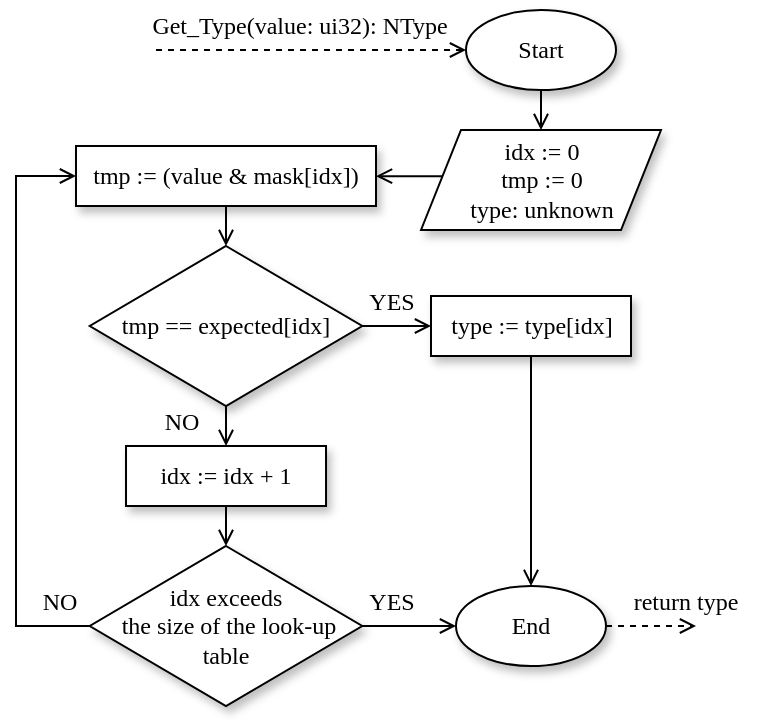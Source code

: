 <mxfile version="21.6.8" type="device">
  <diagram id="C5RBs43oDa-KdzZeNtuy" name="Page-1">
    <mxGraphModel dx="1098" dy="691" grid="1" gridSize="10" guides="1" tooltips="1" connect="1" arrows="1" fold="1" page="1" pageScale="1" pageWidth="827" pageHeight="1169" math="0" shadow="0">
      <root>
        <mxCell id="WIyWlLk6GJQsqaUBKTNV-0" />
        <mxCell id="WIyWlLk6GJQsqaUBKTNV-1" parent="WIyWlLk6GJQsqaUBKTNV-0" />
        <mxCell id="qzYpj1tlHK7ljsmq4zsF-14" value="End" style="ellipse;whiteSpace=wrap;html=1;fontFamily=Computer Modern;shadow=1;" parent="WIyWlLk6GJQsqaUBKTNV-1" vertex="1">
          <mxGeometry x="500" y="430" width="75" height="40" as="geometry" />
        </mxCell>
        <mxCell id="qzYpj1tlHK7ljsmq4zsF-50" style="edgeStyle=orthogonalEdgeStyle;rounded=0;orthogonalLoop=1;jettySize=auto;html=1;exitX=0.089;exitY=0.462;exitDx=0;exitDy=0;entryX=1;entryY=0.5;entryDx=0;entryDy=0;exitPerimeter=0;endArrow=open;endFill=0;" parent="WIyWlLk6GJQsqaUBKTNV-1" source="qzYpj1tlHK7ljsmq4zsF-20" target="qzYpj1tlHK7ljsmq4zsF-22" edge="1">
          <mxGeometry relative="1" as="geometry">
            <Array as="points" />
          </mxGeometry>
        </mxCell>
        <mxCell id="qzYpj1tlHK7ljsmq4zsF-20" value="idx := 0&lt;br&gt;tmp := 0&lt;br&gt;type: unknown" style="shape=parallelogram;perimeter=parallelogramPerimeter;whiteSpace=wrap;html=1;fixedSize=1;fontFamily=Computer Modern;shadow=1;" parent="WIyWlLk6GJQsqaUBKTNV-1" vertex="1">
          <mxGeometry x="482.5" y="202" width="120" height="50" as="geometry" />
        </mxCell>
        <mxCell id="qzYpj1tlHK7ljsmq4zsF-21" value="Start" style="ellipse;whiteSpace=wrap;html=1;fontFamily=Computer Modern;shadow=1;" parent="WIyWlLk6GJQsqaUBKTNV-1" vertex="1">
          <mxGeometry x="505" y="142" width="75" height="40" as="geometry" />
        </mxCell>
        <mxCell id="qzYpj1tlHK7ljsmq4zsF-22" value="tmp := (value &amp;amp; mask[idx])" style="rounded=0;whiteSpace=wrap;html=1;fontFamily=Computer Modern;shadow=1;" parent="WIyWlLk6GJQsqaUBKTNV-1" vertex="1">
          <mxGeometry x="310" y="210" width="150" height="30" as="geometry" />
        </mxCell>
        <mxCell id="qzYpj1tlHK7ljsmq4zsF-37" style="edgeStyle=orthogonalEdgeStyle;rounded=0;orthogonalLoop=1;jettySize=auto;html=1;exitX=1;exitY=0.5;exitDx=0;exitDy=0;entryX=0;entryY=0.5;entryDx=0;entryDy=0;endArrow=open;endFill=0;" parent="WIyWlLk6GJQsqaUBKTNV-1" source="qzYpj1tlHK7ljsmq4zsF-23" target="qzYpj1tlHK7ljsmq4zsF-36" edge="1">
          <mxGeometry relative="1" as="geometry" />
        </mxCell>
        <mxCell id="qzYpj1tlHK7ljsmq4zsF-23" value="tmp == expected[idx]" style="rhombus;whiteSpace=wrap;html=1;fontFamily=Computer Modern;shadow=1;" parent="WIyWlLk6GJQsqaUBKTNV-1" vertex="1">
          <mxGeometry x="316.88" y="260" width="136.25" height="80" as="geometry" />
        </mxCell>
        <mxCell id="qzYpj1tlHK7ljsmq4zsF-31" style="edgeStyle=orthogonalEdgeStyle;rounded=0;orthogonalLoop=1;jettySize=auto;html=1;exitX=0;exitY=0.5;exitDx=0;exitDy=0;entryX=0;entryY=0.5;entryDx=0;entryDy=0;endArrow=open;endFill=0;" parent="WIyWlLk6GJQsqaUBKTNV-1" source="qzYpj1tlHK7ljsmq4zsF-25" target="qzYpj1tlHK7ljsmq4zsF-22" edge="1">
          <mxGeometry relative="1" as="geometry">
            <Array as="points">
              <mxPoint x="280" y="450" />
              <mxPoint x="280" y="225" />
            </Array>
          </mxGeometry>
        </mxCell>
        <mxCell id="qzYpj1tlHK7ljsmq4zsF-24" value="idx := idx + 1" style="rounded=0;whiteSpace=wrap;html=1;fontFamily=Computer Modern;shadow=1;" parent="WIyWlLk6GJQsqaUBKTNV-1" vertex="1">
          <mxGeometry x="335.01" y="360" width="100" height="30" as="geometry" />
        </mxCell>
        <mxCell id="qzYpj1tlHK7ljsmq4zsF-33" style="edgeStyle=orthogonalEdgeStyle;rounded=0;orthogonalLoop=1;jettySize=auto;html=1;exitX=1;exitY=0.5;exitDx=0;exitDy=0;entryX=0;entryY=0.5;entryDx=0;entryDy=0;endArrow=open;endFill=0;" parent="WIyWlLk6GJQsqaUBKTNV-1" source="qzYpj1tlHK7ljsmq4zsF-25" target="qzYpj1tlHK7ljsmq4zsF-14" edge="1">
          <mxGeometry relative="1" as="geometry" />
        </mxCell>
        <mxCell id="qzYpj1tlHK7ljsmq4zsF-25" value="idx exceeds&lt;br&gt;&amp;nbsp;the size of the look-up table" style="rhombus;whiteSpace=wrap;html=1;fontFamily=Computer Modern;shadow=1;" parent="WIyWlLk6GJQsqaUBKTNV-1" vertex="1">
          <mxGeometry x="316.87" y="410" width="136.25" height="80" as="geometry" />
        </mxCell>
        <mxCell id="qzYpj1tlHK7ljsmq4zsF-26" style="edgeStyle=orthogonalEdgeStyle;rounded=0;orthogonalLoop=1;jettySize=auto;html=1;exitX=0.5;exitY=1;exitDx=0;exitDy=0;entryX=0.5;entryY=0;entryDx=0;entryDy=0;endArrow=open;endFill=0;" parent="WIyWlLk6GJQsqaUBKTNV-1" source="qzYpj1tlHK7ljsmq4zsF-21" target="qzYpj1tlHK7ljsmq4zsF-20" edge="1">
          <mxGeometry relative="1" as="geometry">
            <mxPoint x="365.5" y="202" as="sourcePoint" />
            <mxPoint x="365.5" y="222" as="targetPoint" />
          </mxGeometry>
        </mxCell>
        <mxCell id="qzYpj1tlHK7ljsmq4zsF-29" style="edgeStyle=orthogonalEdgeStyle;rounded=0;orthogonalLoop=1;jettySize=auto;html=1;endArrow=open;endFill=0;entryX=0.5;entryY=0;entryDx=0;entryDy=0;" parent="WIyWlLk6GJQsqaUBKTNV-1" target="qzYpj1tlHK7ljsmq4zsF-23" edge="1">
          <mxGeometry relative="1" as="geometry">
            <mxPoint x="385" y="240" as="sourcePoint" />
            <mxPoint x="395" y="220" as="targetPoint" />
          </mxGeometry>
        </mxCell>
        <mxCell id="qzYpj1tlHK7ljsmq4zsF-30" style="edgeStyle=orthogonalEdgeStyle;rounded=0;orthogonalLoop=1;jettySize=auto;html=1;endArrow=open;endFill=0;entryX=0.5;entryY=0;entryDx=0;entryDy=0;exitX=0.5;exitY=1;exitDx=0;exitDy=0;" parent="WIyWlLk6GJQsqaUBKTNV-1" source="qzYpj1tlHK7ljsmq4zsF-23" target="qzYpj1tlHK7ljsmq4zsF-24" edge="1">
          <mxGeometry relative="1" as="geometry">
            <mxPoint x="395" y="250" as="sourcePoint" />
            <mxPoint x="395" y="270" as="targetPoint" />
          </mxGeometry>
        </mxCell>
        <mxCell id="qzYpj1tlHK7ljsmq4zsF-32" style="edgeStyle=orthogonalEdgeStyle;rounded=0;orthogonalLoop=1;jettySize=auto;html=1;endArrow=open;endFill=0;entryX=0.5;entryY=0;entryDx=0;entryDy=0;exitX=0.5;exitY=1;exitDx=0;exitDy=0;" parent="WIyWlLk6GJQsqaUBKTNV-1" source="qzYpj1tlHK7ljsmq4zsF-24" target="qzYpj1tlHK7ljsmq4zsF-25" edge="1">
          <mxGeometry relative="1" as="geometry">
            <mxPoint x="395" y="350" as="sourcePoint" />
            <mxPoint x="395" y="370" as="targetPoint" />
          </mxGeometry>
        </mxCell>
        <mxCell id="qzYpj1tlHK7ljsmq4zsF-38" style="edgeStyle=orthogonalEdgeStyle;rounded=0;orthogonalLoop=1;jettySize=auto;html=1;exitX=0.5;exitY=1;exitDx=0;exitDy=0;entryX=0.5;entryY=0;entryDx=0;entryDy=0;endArrow=open;endFill=0;" parent="WIyWlLk6GJQsqaUBKTNV-1" source="qzYpj1tlHK7ljsmq4zsF-36" target="qzYpj1tlHK7ljsmq4zsF-14" edge="1">
          <mxGeometry relative="1" as="geometry" />
        </mxCell>
        <mxCell id="qzYpj1tlHK7ljsmq4zsF-36" value="type := type[idx]" style="rounded=0;whiteSpace=wrap;html=1;fontFamily=Computer Modern;shadow=1;" parent="WIyWlLk6GJQsqaUBKTNV-1" vertex="1">
          <mxGeometry x="487.5" y="285" width="100" height="30" as="geometry" />
        </mxCell>
        <mxCell id="qzYpj1tlHK7ljsmq4zsF-39" value="YES" style="text;html=1;strokeColor=none;fillColor=none;align=center;verticalAlign=middle;whiteSpace=wrap;rounded=0;fontFamily=Computer Modern;" parent="WIyWlLk6GJQsqaUBKTNV-1" vertex="1">
          <mxGeometry x="453.12" y="280" width="30" height="15" as="geometry" />
        </mxCell>
        <mxCell id="qzYpj1tlHK7ljsmq4zsF-40" value="NO" style="text;html=1;strokeColor=none;fillColor=none;align=center;verticalAlign=middle;whiteSpace=wrap;rounded=0;fontFamily=Computer Modern;" parent="WIyWlLk6GJQsqaUBKTNV-1" vertex="1">
          <mxGeometry x="347.5" y="340" width="30" height="15" as="geometry" />
        </mxCell>
        <mxCell id="qzYpj1tlHK7ljsmq4zsF-41" value="NO" style="text;html=1;strokeColor=none;fillColor=none;align=center;verticalAlign=middle;whiteSpace=wrap;rounded=0;fontFamily=Computer Modern;" parent="WIyWlLk6GJQsqaUBKTNV-1" vertex="1">
          <mxGeometry x="286.88" y="430" width="30" height="15" as="geometry" />
        </mxCell>
        <mxCell id="qzYpj1tlHK7ljsmq4zsF-42" value="YES" style="text;html=1;strokeColor=none;fillColor=none;align=center;verticalAlign=middle;whiteSpace=wrap;rounded=0;fontFamily=Computer Modern;" parent="WIyWlLk6GJQsqaUBKTNV-1" vertex="1">
          <mxGeometry x="453.12" y="430" width="30" height="15" as="geometry" />
        </mxCell>
        <mxCell id="qzYpj1tlHK7ljsmq4zsF-44" value="" style="endArrow=open;html=1;rounded=0;entryX=0;entryY=0.5;entryDx=0;entryDy=0;dashed=1;endFill=0;" parent="WIyWlLk6GJQsqaUBKTNV-1" target="qzYpj1tlHK7ljsmq4zsF-21" edge="1">
          <mxGeometry width="50" height="50" relative="1" as="geometry">
            <mxPoint x="350" y="162" as="sourcePoint" />
            <mxPoint x="417.5" y="122" as="targetPoint" />
          </mxGeometry>
        </mxCell>
        <mxCell id="qzYpj1tlHK7ljsmq4zsF-45" value="" style="endArrow=open;html=1;rounded=0;exitX=1;exitY=0.5;exitDx=0;exitDy=0;dashed=1;endFill=0;" parent="WIyWlLk6GJQsqaUBKTNV-1" source="qzYpj1tlHK7ljsmq4zsF-14" edge="1">
          <mxGeometry width="50" height="50" relative="1" as="geometry">
            <mxPoint x="587.5" y="449.66" as="sourcePoint" />
            <mxPoint x="620" y="450" as="targetPoint" />
          </mxGeometry>
        </mxCell>
        <mxCell id="qzYpj1tlHK7ljsmq4zsF-46" value="Get_Type(value: ui32): NType" style="text;html=1;strokeColor=none;fillColor=none;align=center;verticalAlign=middle;whiteSpace=wrap;rounded=0;fontFamily=Computer Modern;" parent="WIyWlLk6GJQsqaUBKTNV-1" vertex="1">
          <mxGeometry x="342.5" y="142" width="157.5" height="15" as="geometry" />
        </mxCell>
        <mxCell id="qzYpj1tlHK7ljsmq4zsF-47" value="return type" style="text;html=1;strokeColor=none;fillColor=none;align=center;verticalAlign=middle;whiteSpace=wrap;rounded=0;fontFamily=Computer Modern;" parent="WIyWlLk6GJQsqaUBKTNV-1" vertex="1">
          <mxGeometry x="570" y="430" width="90" height="15" as="geometry" />
        </mxCell>
      </root>
    </mxGraphModel>
  </diagram>
</mxfile>
